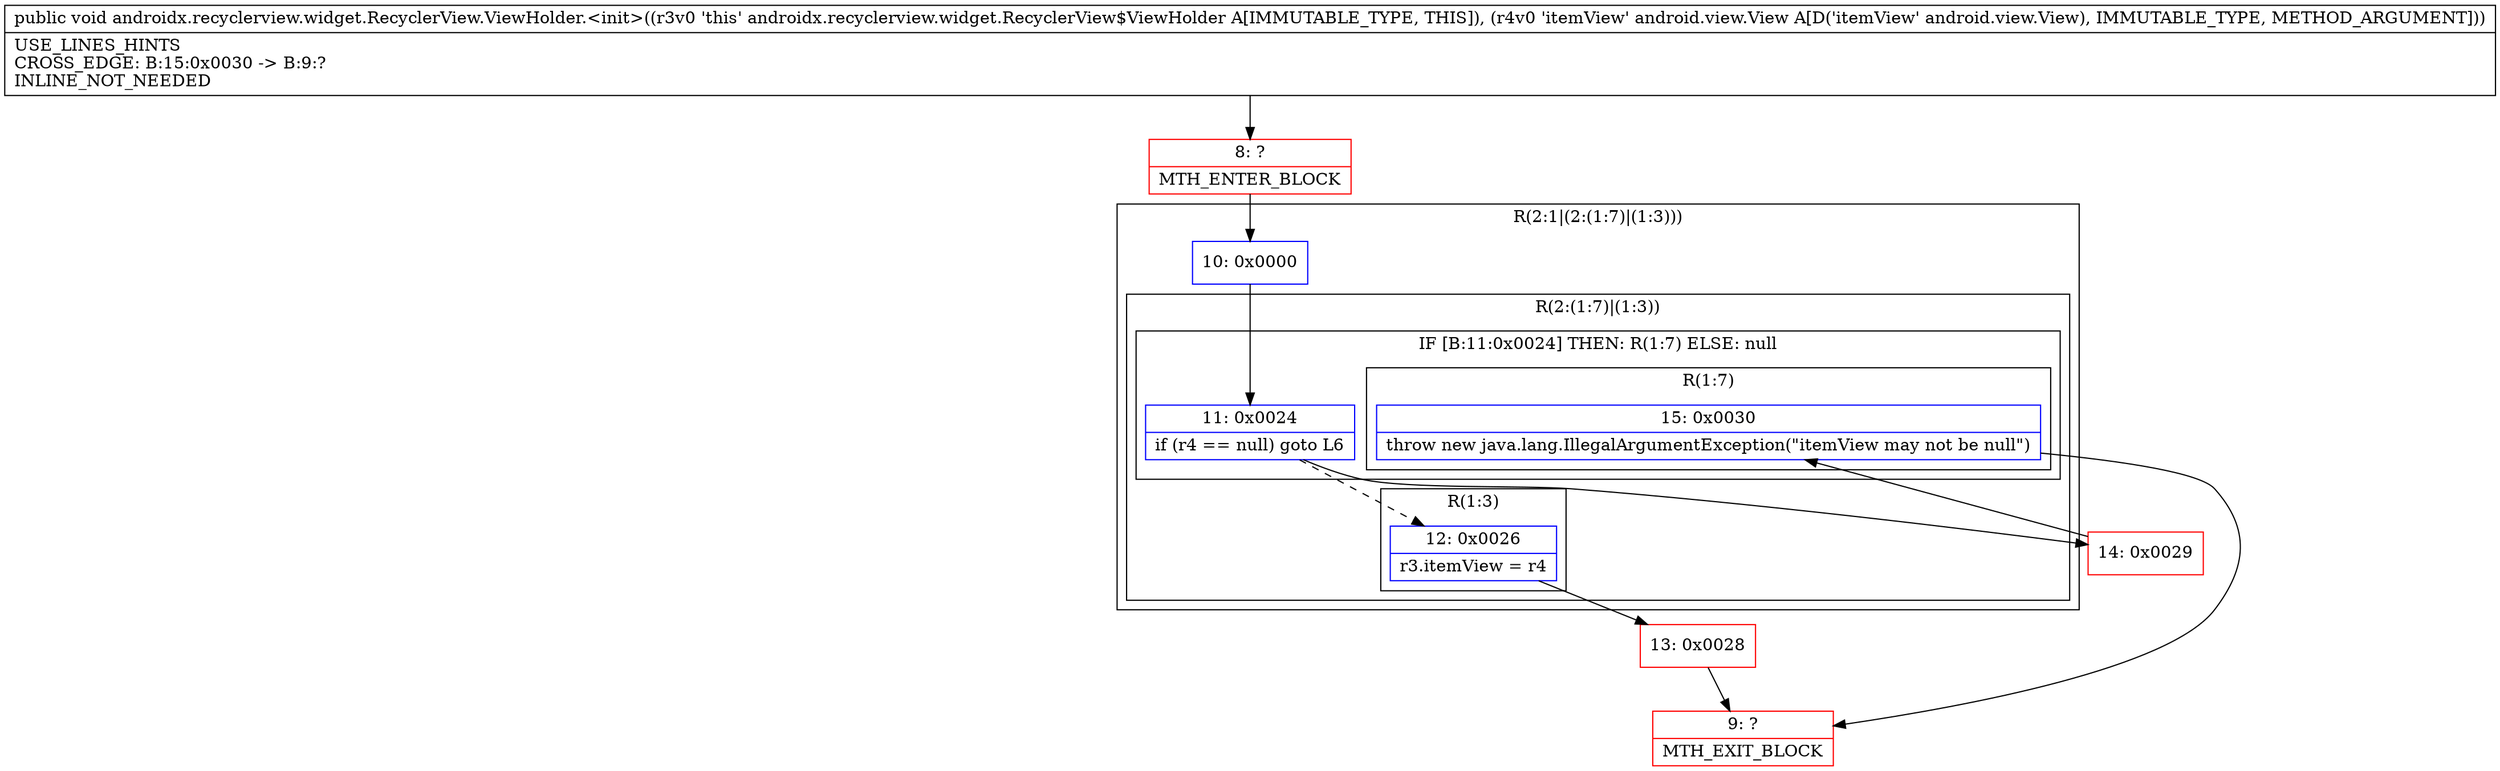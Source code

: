 digraph "CFG forandroidx.recyclerview.widget.RecyclerView.ViewHolder.\<init\>(Landroid\/view\/View;)V" {
subgraph cluster_Region_1304015651 {
label = "R(2:1|(2:(1:7)|(1:3)))";
node [shape=record,color=blue];
Node_10 [shape=record,label="{10\:\ 0x0000}"];
subgraph cluster_Region_1435502577 {
label = "R(2:(1:7)|(1:3))";
node [shape=record,color=blue];
subgraph cluster_IfRegion_808726709 {
label = "IF [B:11:0x0024] THEN: R(1:7) ELSE: null";
node [shape=record,color=blue];
Node_11 [shape=record,label="{11\:\ 0x0024|if (r4 == null) goto L6\l}"];
subgraph cluster_Region_696117440 {
label = "R(1:7)";
node [shape=record,color=blue];
Node_15 [shape=record,label="{15\:\ 0x0030|throw new java.lang.IllegalArgumentException(\"itemView may not be null\")\l}"];
}
}
subgraph cluster_Region_702375527 {
label = "R(1:3)";
node [shape=record,color=blue];
Node_12 [shape=record,label="{12\:\ 0x0026|r3.itemView = r4\l}"];
}
}
}
Node_8 [shape=record,color=red,label="{8\:\ ?|MTH_ENTER_BLOCK\l}"];
Node_13 [shape=record,color=red,label="{13\:\ 0x0028}"];
Node_9 [shape=record,color=red,label="{9\:\ ?|MTH_EXIT_BLOCK\l}"];
Node_14 [shape=record,color=red,label="{14\:\ 0x0029}"];
MethodNode[shape=record,label="{public void androidx.recyclerview.widget.RecyclerView.ViewHolder.\<init\>((r3v0 'this' androidx.recyclerview.widget.RecyclerView$ViewHolder A[IMMUTABLE_TYPE, THIS]), (r4v0 'itemView' android.view.View A[D('itemView' android.view.View), IMMUTABLE_TYPE, METHOD_ARGUMENT]))  | USE_LINES_HINTS\lCROSS_EDGE: B:15:0x0030 \-\> B:9:?\lINLINE_NOT_NEEDED\l}"];
MethodNode -> Node_8;Node_10 -> Node_11;
Node_11 -> Node_12[style=dashed];
Node_11 -> Node_14;
Node_15 -> Node_9;
Node_12 -> Node_13;
Node_8 -> Node_10;
Node_13 -> Node_9;
Node_14 -> Node_15;
}


